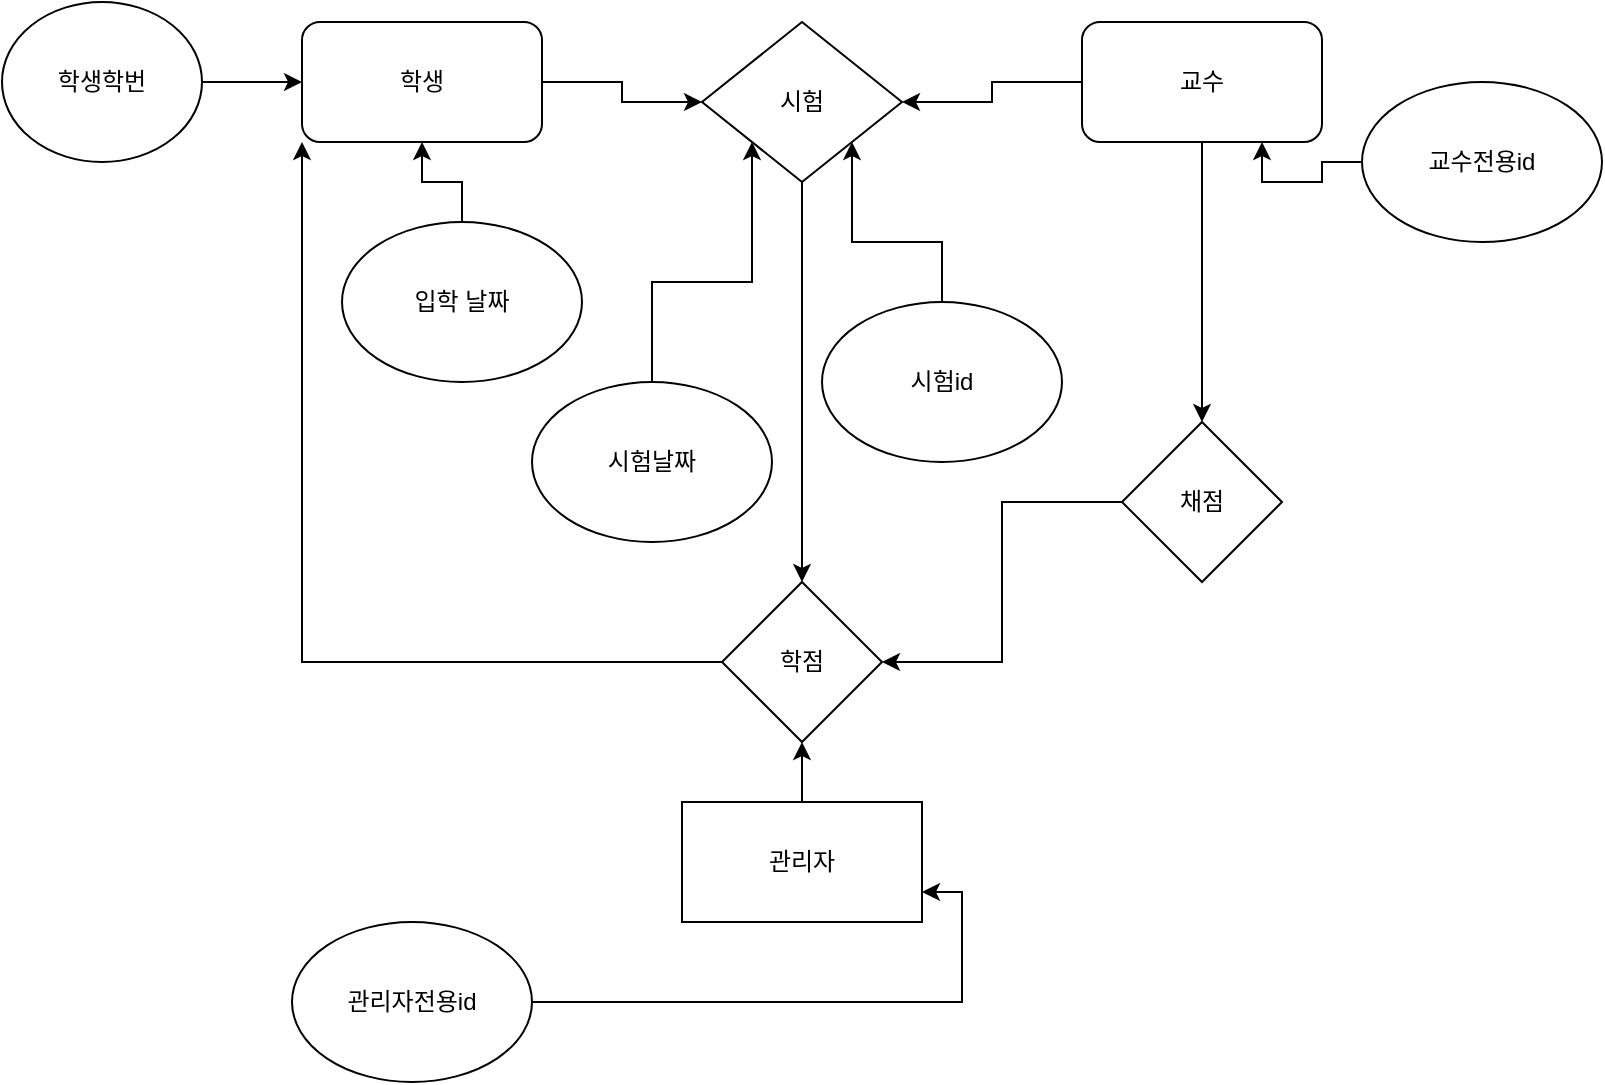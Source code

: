 <mxfile version="20.2.7" type="github">
  <diagram id="R2lEEEUBdFMjLlhIrx00" name="Page-1">
    <mxGraphModel dx="1038" dy="539" grid="1" gridSize="10" guides="1" tooltips="1" connect="1" arrows="1" fold="1" page="1" pageScale="1" pageWidth="850" pageHeight="1100" math="0" shadow="0" extFonts="Permanent Marker^https://fonts.googleapis.com/css?family=Permanent+Marker">
      <root>
        <mxCell id="0" />
        <mxCell id="1" parent="0" />
        <mxCell id="XGu9gnbW7P1dqQNE1KHX-21" style="edgeStyle=orthogonalEdgeStyle;rounded=0;orthogonalLoop=1;jettySize=auto;html=1;" edge="1" parent="1" source="XGu9gnbW7P1dqQNE1KHX-1" target="XGu9gnbW7P1dqQNE1KHX-16">
          <mxGeometry relative="1" as="geometry" />
        </mxCell>
        <mxCell id="XGu9gnbW7P1dqQNE1KHX-1" value="학생" style="rounded=1;whiteSpace=wrap;html=1;" vertex="1" parent="1">
          <mxGeometry x="190" y="40" width="120" height="60" as="geometry" />
        </mxCell>
        <mxCell id="XGu9gnbW7P1dqQNE1KHX-23" style="edgeStyle=orthogonalEdgeStyle;rounded=0;orthogonalLoop=1;jettySize=auto;html=1;entryX=1;entryY=0.5;entryDx=0;entryDy=0;" edge="1" parent="1" source="XGu9gnbW7P1dqQNE1KHX-2" target="XGu9gnbW7P1dqQNE1KHX-16">
          <mxGeometry relative="1" as="geometry" />
        </mxCell>
        <mxCell id="XGu9gnbW7P1dqQNE1KHX-29" style="edgeStyle=orthogonalEdgeStyle;rounded=0;orthogonalLoop=1;jettySize=auto;html=1;entryX=0.5;entryY=0;entryDx=0;entryDy=0;" edge="1" parent="1" source="XGu9gnbW7P1dqQNE1KHX-2" target="XGu9gnbW7P1dqQNE1KHX-28">
          <mxGeometry relative="1" as="geometry" />
        </mxCell>
        <mxCell id="XGu9gnbW7P1dqQNE1KHX-2" value="교수" style="rounded=1;whiteSpace=wrap;html=1;" vertex="1" parent="1">
          <mxGeometry x="580" y="40" width="120" height="60" as="geometry" />
        </mxCell>
        <mxCell id="XGu9gnbW7P1dqQNE1KHX-32" style="edgeStyle=orthogonalEdgeStyle;rounded=0;orthogonalLoop=1;jettySize=auto;html=1;entryX=0.5;entryY=1;entryDx=0;entryDy=0;" edge="1" parent="1" source="XGu9gnbW7P1dqQNE1KHX-3" target="XGu9gnbW7P1dqQNE1KHX-25">
          <mxGeometry relative="1" as="geometry" />
        </mxCell>
        <mxCell id="XGu9gnbW7P1dqQNE1KHX-3" value="관리자" style="rounded=0;whiteSpace=wrap;html=1;" vertex="1" parent="1">
          <mxGeometry x="380" y="430" width="120" height="60" as="geometry" />
        </mxCell>
        <mxCell id="XGu9gnbW7P1dqQNE1KHX-15" style="edgeStyle=orthogonalEdgeStyle;rounded=0;orthogonalLoop=1;jettySize=auto;html=1;entryX=0;entryY=0.5;entryDx=0;entryDy=0;" edge="1" parent="1" source="XGu9gnbW7P1dqQNE1KHX-4" target="XGu9gnbW7P1dqQNE1KHX-1">
          <mxGeometry relative="1" as="geometry" />
        </mxCell>
        <mxCell id="XGu9gnbW7P1dqQNE1KHX-4" value="학생학번" style="ellipse;whiteSpace=wrap;html=1;" vertex="1" parent="1">
          <mxGeometry x="40" y="30" width="100" height="80" as="geometry" />
        </mxCell>
        <mxCell id="XGu9gnbW7P1dqQNE1KHX-13" style="edgeStyle=orthogonalEdgeStyle;rounded=0;orthogonalLoop=1;jettySize=auto;html=1;" edge="1" parent="1" source="XGu9gnbW7P1dqQNE1KHX-7" target="XGu9gnbW7P1dqQNE1KHX-1">
          <mxGeometry relative="1" as="geometry" />
        </mxCell>
        <mxCell id="XGu9gnbW7P1dqQNE1KHX-7" value="입학 날짜" style="ellipse;whiteSpace=wrap;html=1;" vertex="1" parent="1">
          <mxGeometry x="210" y="140" width="120" height="80" as="geometry" />
        </mxCell>
        <mxCell id="XGu9gnbW7P1dqQNE1KHX-24" style="edgeStyle=orthogonalEdgeStyle;rounded=0;orthogonalLoop=1;jettySize=auto;html=1;entryX=0.75;entryY=1;entryDx=0;entryDy=0;" edge="1" parent="1" source="XGu9gnbW7P1dqQNE1KHX-8" target="XGu9gnbW7P1dqQNE1KHX-2">
          <mxGeometry relative="1" as="geometry" />
        </mxCell>
        <mxCell id="XGu9gnbW7P1dqQNE1KHX-8" value="교수전용id" style="ellipse;whiteSpace=wrap;html=1;" vertex="1" parent="1">
          <mxGeometry x="720" y="70" width="120" height="80" as="geometry" />
        </mxCell>
        <mxCell id="XGu9gnbW7P1dqQNE1KHX-27" style="edgeStyle=orthogonalEdgeStyle;rounded=0;orthogonalLoop=1;jettySize=auto;html=1;entryX=1;entryY=0.75;entryDx=0;entryDy=0;" edge="1" parent="1" source="XGu9gnbW7P1dqQNE1KHX-9" target="XGu9gnbW7P1dqQNE1KHX-3">
          <mxGeometry relative="1" as="geometry" />
        </mxCell>
        <mxCell id="XGu9gnbW7P1dqQNE1KHX-9" value="관리자전용id" style="ellipse;whiteSpace=wrap;html=1;" vertex="1" parent="1">
          <mxGeometry x="185" y="490" width="120" height="80" as="geometry" />
        </mxCell>
        <mxCell id="XGu9gnbW7P1dqQNE1KHX-26" style="edgeStyle=orthogonalEdgeStyle;rounded=0;orthogonalLoop=1;jettySize=auto;html=1;entryX=0.5;entryY=0;entryDx=0;entryDy=0;" edge="1" parent="1" source="XGu9gnbW7P1dqQNE1KHX-16" target="XGu9gnbW7P1dqQNE1KHX-25">
          <mxGeometry relative="1" as="geometry" />
        </mxCell>
        <mxCell id="XGu9gnbW7P1dqQNE1KHX-16" value="시험" style="rhombus;whiteSpace=wrap;html=1;" vertex="1" parent="1">
          <mxGeometry x="390" y="40" width="100" height="80" as="geometry" />
        </mxCell>
        <mxCell id="XGu9gnbW7P1dqQNE1KHX-20" style="edgeStyle=orthogonalEdgeStyle;rounded=0;orthogonalLoop=1;jettySize=auto;html=1;entryX=1;entryY=1;entryDx=0;entryDy=0;" edge="1" parent="1" source="XGu9gnbW7P1dqQNE1KHX-17" target="XGu9gnbW7P1dqQNE1KHX-16">
          <mxGeometry relative="1" as="geometry" />
        </mxCell>
        <mxCell id="XGu9gnbW7P1dqQNE1KHX-17" value="시험id" style="ellipse;whiteSpace=wrap;html=1;" vertex="1" parent="1">
          <mxGeometry x="450" y="180" width="120" height="80" as="geometry" />
        </mxCell>
        <mxCell id="XGu9gnbW7P1dqQNE1KHX-19" style="edgeStyle=orthogonalEdgeStyle;rounded=0;orthogonalLoop=1;jettySize=auto;html=1;entryX=0;entryY=1;entryDx=0;entryDy=0;" edge="1" parent="1" source="XGu9gnbW7P1dqQNE1KHX-18" target="XGu9gnbW7P1dqQNE1KHX-16">
          <mxGeometry relative="1" as="geometry" />
        </mxCell>
        <mxCell id="XGu9gnbW7P1dqQNE1KHX-18" value="시험날짜" style="ellipse;whiteSpace=wrap;html=1;" vertex="1" parent="1">
          <mxGeometry x="305" y="220" width="120" height="80" as="geometry" />
        </mxCell>
        <mxCell id="XGu9gnbW7P1dqQNE1KHX-31" style="edgeStyle=orthogonalEdgeStyle;rounded=0;orthogonalLoop=1;jettySize=auto;html=1;exitX=0;exitY=0.5;exitDx=0;exitDy=0;entryX=0;entryY=1;entryDx=0;entryDy=0;" edge="1" parent="1" source="XGu9gnbW7P1dqQNE1KHX-25" target="XGu9gnbW7P1dqQNE1KHX-1">
          <mxGeometry relative="1" as="geometry" />
        </mxCell>
        <mxCell id="XGu9gnbW7P1dqQNE1KHX-25" value="학점" style="rhombus;whiteSpace=wrap;html=1;" vertex="1" parent="1">
          <mxGeometry x="400" y="320" width="80" height="80" as="geometry" />
        </mxCell>
        <mxCell id="XGu9gnbW7P1dqQNE1KHX-30" style="edgeStyle=orthogonalEdgeStyle;rounded=0;orthogonalLoop=1;jettySize=auto;html=1;entryX=1;entryY=0.5;entryDx=0;entryDy=0;" edge="1" parent="1" source="XGu9gnbW7P1dqQNE1KHX-28" target="XGu9gnbW7P1dqQNE1KHX-25">
          <mxGeometry relative="1" as="geometry" />
        </mxCell>
        <mxCell id="XGu9gnbW7P1dqQNE1KHX-28" value="채점" style="rhombus;whiteSpace=wrap;html=1;" vertex="1" parent="1">
          <mxGeometry x="600" y="240" width="80" height="80" as="geometry" />
        </mxCell>
      </root>
    </mxGraphModel>
  </diagram>
</mxfile>

